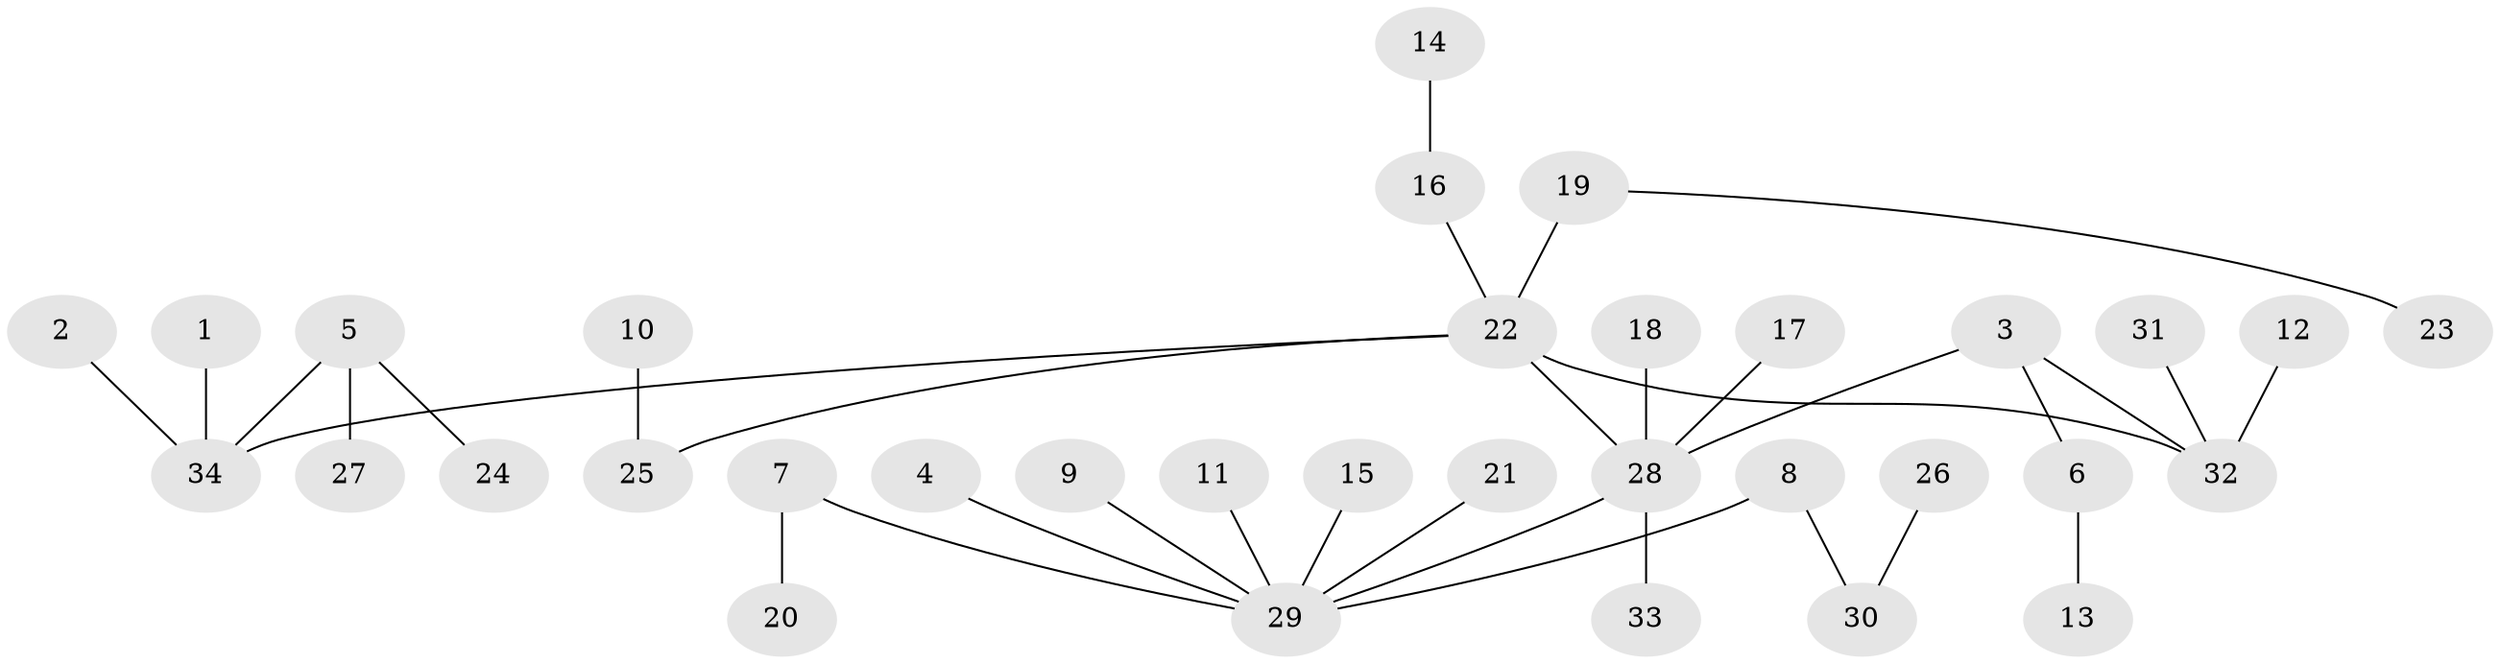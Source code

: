 // original degree distribution, {9: 0.014925373134328358, 4: 0.04477611940298507, 3: 0.1044776119402985, 6: 0.029850746268656716, 7: 0.014925373134328358, 2: 0.13432835820895522, 5: 0.014925373134328358, 1: 0.6268656716417911, 10: 0.014925373134328358}
// Generated by graph-tools (version 1.1) at 2025/01/03/09/25 03:01:53]
// undirected, 34 vertices, 34 edges
graph export_dot {
graph [start="1"]
  node [color=gray90,style=filled];
  1;
  2;
  3;
  4;
  5;
  6;
  7;
  8;
  9;
  10;
  11;
  12;
  13;
  14;
  15;
  16;
  17;
  18;
  19;
  20;
  21;
  22;
  23;
  24;
  25;
  26;
  27;
  28;
  29;
  30;
  31;
  32;
  33;
  34;
  1 -- 34 [weight=1.0];
  2 -- 34 [weight=1.0];
  3 -- 6 [weight=1.0];
  3 -- 28 [weight=1.0];
  3 -- 32 [weight=1.0];
  4 -- 29 [weight=1.0];
  5 -- 24 [weight=1.0];
  5 -- 27 [weight=1.0];
  5 -- 34 [weight=1.0];
  6 -- 13 [weight=1.0];
  7 -- 20 [weight=1.0];
  7 -- 29 [weight=1.0];
  8 -- 29 [weight=1.0];
  8 -- 30 [weight=1.0];
  9 -- 29 [weight=1.0];
  10 -- 25 [weight=1.0];
  11 -- 29 [weight=1.0];
  12 -- 32 [weight=1.0];
  14 -- 16 [weight=1.0];
  15 -- 29 [weight=1.0];
  16 -- 22 [weight=1.0];
  17 -- 28 [weight=1.0];
  18 -- 28 [weight=1.0];
  19 -- 22 [weight=2.0];
  19 -- 23 [weight=1.0];
  21 -- 29 [weight=1.0];
  22 -- 25 [weight=1.0];
  22 -- 28 [weight=1.0];
  22 -- 32 [weight=1.0];
  22 -- 34 [weight=1.0];
  26 -- 30 [weight=1.0];
  28 -- 29 [weight=1.0];
  28 -- 33 [weight=1.0];
  31 -- 32 [weight=1.0];
}
